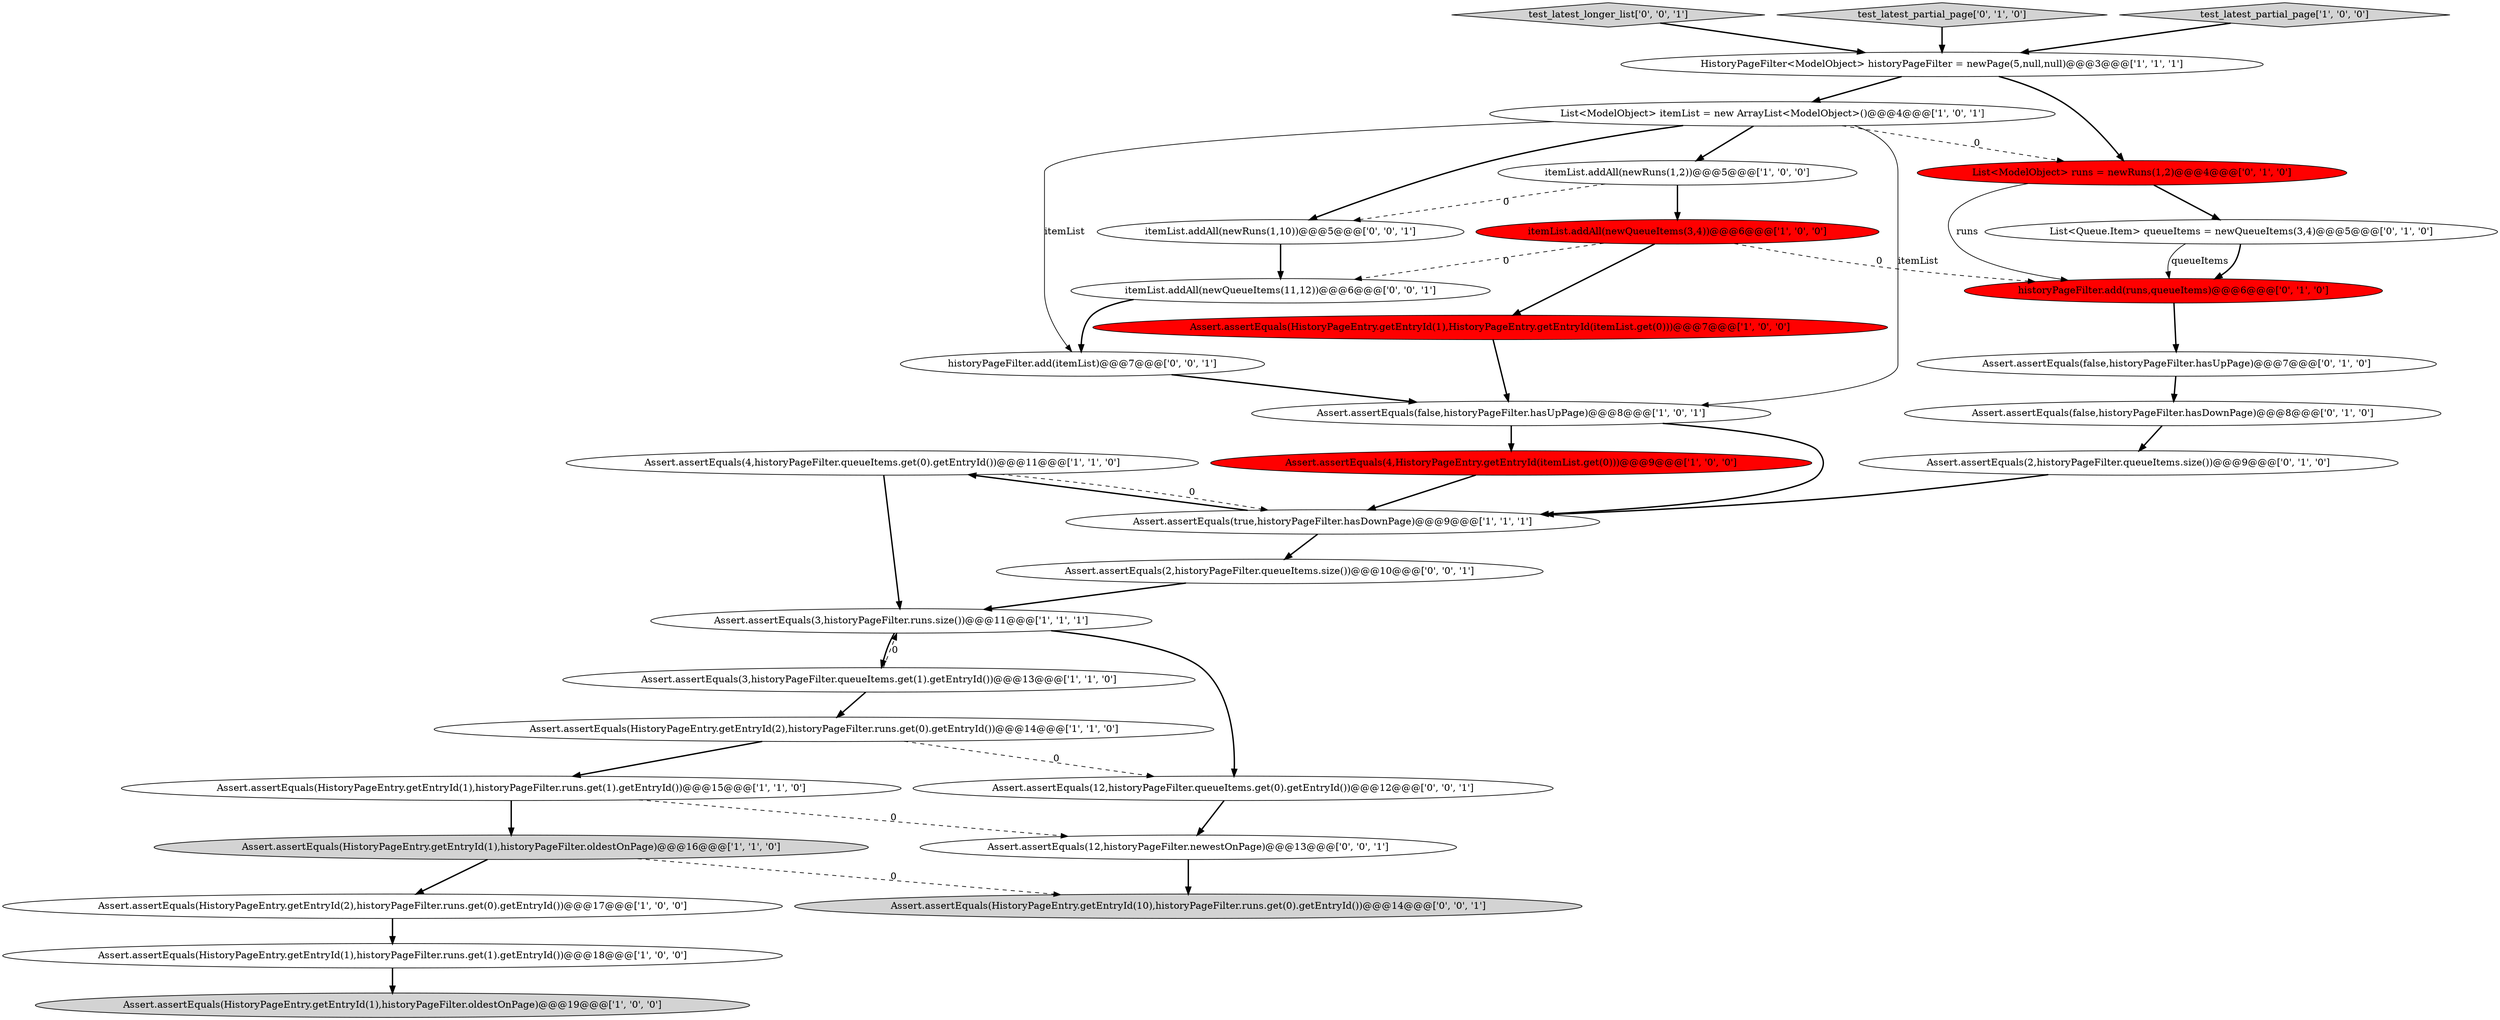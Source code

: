 digraph {
28 [style = filled, label = "Assert.assertEquals(2,historyPageFilter.queueItems.size())@@@10@@@['0', '0', '1']", fillcolor = white, shape = ellipse image = "AAA0AAABBB3BBB"];
6 [style = filled, label = "Assert.assertEquals(HistoryPageEntry.getEntryId(1),historyPageFilter.oldestOnPage)@@@19@@@['1', '0', '0']", fillcolor = lightgray, shape = ellipse image = "AAA0AAABBB1BBB"];
23 [style = filled, label = "historyPageFilter.add(runs,queueItems)@@@6@@@['0', '1', '0']", fillcolor = red, shape = ellipse image = "AAA1AAABBB2BBB"];
12 [style = filled, label = "Assert.assertEquals(HistoryPageEntry.getEntryId(1),historyPageFilter.runs.get(1).getEntryId())@@@15@@@['1', '1', '0']", fillcolor = white, shape = ellipse image = "AAA0AAABBB1BBB"];
0 [style = filled, label = "Assert.assertEquals(true,historyPageFilter.hasDownPage)@@@9@@@['1', '1', '1']", fillcolor = white, shape = ellipse image = "AAA0AAABBB1BBB"];
14 [style = filled, label = "Assert.assertEquals(HistoryPageEntry.getEntryId(1),historyPageFilter.runs.get(1).getEntryId())@@@18@@@['1', '0', '0']", fillcolor = white, shape = ellipse image = "AAA0AAABBB1BBB"];
1 [style = filled, label = "Assert.assertEquals(3,historyPageFilter.queueItems.get(1).getEntryId())@@@13@@@['1', '1', '0']", fillcolor = white, shape = ellipse image = "AAA0AAABBB1BBB"];
18 [style = filled, label = "Assert.assertEquals(false,historyPageFilter.hasUpPage)@@@7@@@['0', '1', '0']", fillcolor = white, shape = ellipse image = "AAA0AAABBB2BBB"];
3 [style = filled, label = "List<ModelObject> itemList = new ArrayList<ModelObject>()@@@4@@@['1', '0', '1']", fillcolor = white, shape = ellipse image = "AAA0AAABBB1BBB"];
20 [style = filled, label = "List<Queue.Item> queueItems = newQueueItems(3,4)@@@5@@@['0', '1', '0']", fillcolor = white, shape = ellipse image = "AAA0AAABBB2BBB"];
32 [style = filled, label = "Assert.assertEquals(12,historyPageFilter.newestOnPage)@@@13@@@['0', '0', '1']", fillcolor = white, shape = ellipse image = "AAA0AAABBB3BBB"];
11 [style = filled, label = "Assert.assertEquals(HistoryPageEntry.getEntryId(1),HistoryPageEntry.getEntryId(itemList.get(0)))@@@7@@@['1', '0', '0']", fillcolor = red, shape = ellipse image = "AAA1AAABBB1BBB"];
25 [style = filled, label = "historyPageFilter.add(itemList)@@@7@@@['0', '0', '1']", fillcolor = white, shape = ellipse image = "AAA0AAABBB3BBB"];
8 [style = filled, label = "itemList.addAll(newRuns(1,2))@@@5@@@['1', '0', '0']", fillcolor = white, shape = ellipse image = "AAA0AAABBB1BBB"];
19 [style = filled, label = "List<ModelObject> runs = newRuns(1,2)@@@4@@@['0', '1', '0']", fillcolor = red, shape = ellipse image = "AAA1AAABBB2BBB"];
24 [style = filled, label = "Assert.assertEquals(false,historyPageFilter.hasDownPage)@@@8@@@['0', '1', '0']", fillcolor = white, shape = ellipse image = "AAA0AAABBB2BBB"];
26 [style = filled, label = "test_latest_longer_list['0', '0', '1']", fillcolor = lightgray, shape = diamond image = "AAA0AAABBB3BBB"];
30 [style = filled, label = "itemList.addAll(newQueueItems(11,12))@@@6@@@['0', '0', '1']", fillcolor = white, shape = ellipse image = "AAA0AAABBB3BBB"];
2 [style = filled, label = "Assert.assertEquals(3,historyPageFilter.runs.size())@@@11@@@['1', '1', '1']", fillcolor = white, shape = ellipse image = "AAA0AAABBB1BBB"];
29 [style = filled, label = "itemList.addAll(newRuns(1,10))@@@5@@@['0', '0', '1']", fillcolor = white, shape = ellipse image = "AAA0AAABBB3BBB"];
22 [style = filled, label = "Assert.assertEquals(2,historyPageFilter.queueItems.size())@@@9@@@['0', '1', '0']", fillcolor = white, shape = ellipse image = "AAA0AAABBB2BBB"];
16 [style = filled, label = "Assert.assertEquals(false,historyPageFilter.hasUpPage)@@@8@@@['1', '0', '1']", fillcolor = white, shape = ellipse image = "AAA0AAABBB1BBB"];
13 [style = filled, label = "Assert.assertEquals(4,historyPageFilter.queueItems.get(0).getEntryId())@@@11@@@['1', '1', '0']", fillcolor = white, shape = ellipse image = "AAA0AAABBB1BBB"];
15 [style = filled, label = "itemList.addAll(newQueueItems(3,4))@@@6@@@['1', '0', '0']", fillcolor = red, shape = ellipse image = "AAA1AAABBB1BBB"];
9 [style = filled, label = "Assert.assertEquals(4,HistoryPageEntry.getEntryId(itemList.get(0)))@@@9@@@['1', '0', '0']", fillcolor = red, shape = ellipse image = "AAA1AAABBB1BBB"];
5 [style = filled, label = "Assert.assertEquals(HistoryPageEntry.getEntryId(1),historyPageFilter.oldestOnPage)@@@16@@@['1', '1', '0']", fillcolor = lightgray, shape = ellipse image = "AAA0AAABBB1BBB"];
4 [style = filled, label = "Assert.assertEquals(HistoryPageEntry.getEntryId(2),historyPageFilter.runs.get(0).getEntryId())@@@17@@@['1', '0', '0']", fillcolor = white, shape = ellipse image = "AAA0AAABBB1BBB"];
17 [style = filled, label = "Assert.assertEquals(HistoryPageEntry.getEntryId(2),historyPageFilter.runs.get(0).getEntryId())@@@14@@@['1', '1', '0']", fillcolor = white, shape = ellipse image = "AAA0AAABBB1BBB"];
31 [style = filled, label = "Assert.assertEquals(12,historyPageFilter.queueItems.get(0).getEntryId())@@@12@@@['0', '0', '1']", fillcolor = white, shape = ellipse image = "AAA0AAABBB3BBB"];
21 [style = filled, label = "test_latest_partial_page['0', '1', '0']", fillcolor = lightgray, shape = diamond image = "AAA0AAABBB2BBB"];
10 [style = filled, label = "test_latest_partial_page['1', '0', '0']", fillcolor = lightgray, shape = diamond image = "AAA0AAABBB1BBB"];
7 [style = filled, label = "HistoryPageFilter<ModelObject> historyPageFilter = newPage(5,null,null)@@@3@@@['1', '1', '1']", fillcolor = white, shape = ellipse image = "AAA0AAABBB1BBB"];
27 [style = filled, label = "Assert.assertEquals(HistoryPageEntry.getEntryId(10),historyPageFilter.runs.get(0).getEntryId())@@@14@@@['0', '0', '1']", fillcolor = lightgray, shape = ellipse image = "AAA0AAABBB3BBB"];
11->16 [style = bold, label=""];
4->14 [style = bold, label=""];
18->24 [style = bold, label=""];
16->0 [style = bold, label=""];
15->23 [style = dashed, label="0"];
8->15 [style = bold, label=""];
9->0 [style = bold, label=""];
0->13 [style = bold, label=""];
12->5 [style = bold, label=""];
26->7 [style = bold, label=""];
29->30 [style = bold, label=""];
3->16 [style = solid, label="itemList"];
2->1 [style = bold, label=""];
31->32 [style = bold, label=""];
19->20 [style = bold, label=""];
12->32 [style = dashed, label="0"];
15->30 [style = dashed, label="0"];
30->25 [style = bold, label=""];
32->27 [style = bold, label=""];
0->28 [style = bold, label=""];
17->31 [style = dashed, label="0"];
24->22 [style = bold, label=""];
25->16 [style = bold, label=""];
10->7 [style = bold, label=""];
7->3 [style = bold, label=""];
1->17 [style = bold, label=""];
3->19 [style = dashed, label="0"];
13->0 [style = dashed, label="0"];
28->2 [style = bold, label=""];
5->27 [style = dashed, label="0"];
17->12 [style = bold, label=""];
22->0 [style = bold, label=""];
15->11 [style = bold, label=""];
20->23 [style = bold, label=""];
3->25 [style = solid, label="itemList"];
20->23 [style = solid, label="queueItems"];
3->8 [style = bold, label=""];
5->4 [style = bold, label=""];
21->7 [style = bold, label=""];
19->23 [style = solid, label="runs"];
1->2 [style = dashed, label="0"];
7->19 [style = bold, label=""];
14->6 [style = bold, label=""];
16->9 [style = bold, label=""];
23->18 [style = bold, label=""];
3->29 [style = bold, label=""];
8->29 [style = dashed, label="0"];
13->2 [style = bold, label=""];
2->31 [style = bold, label=""];
}
